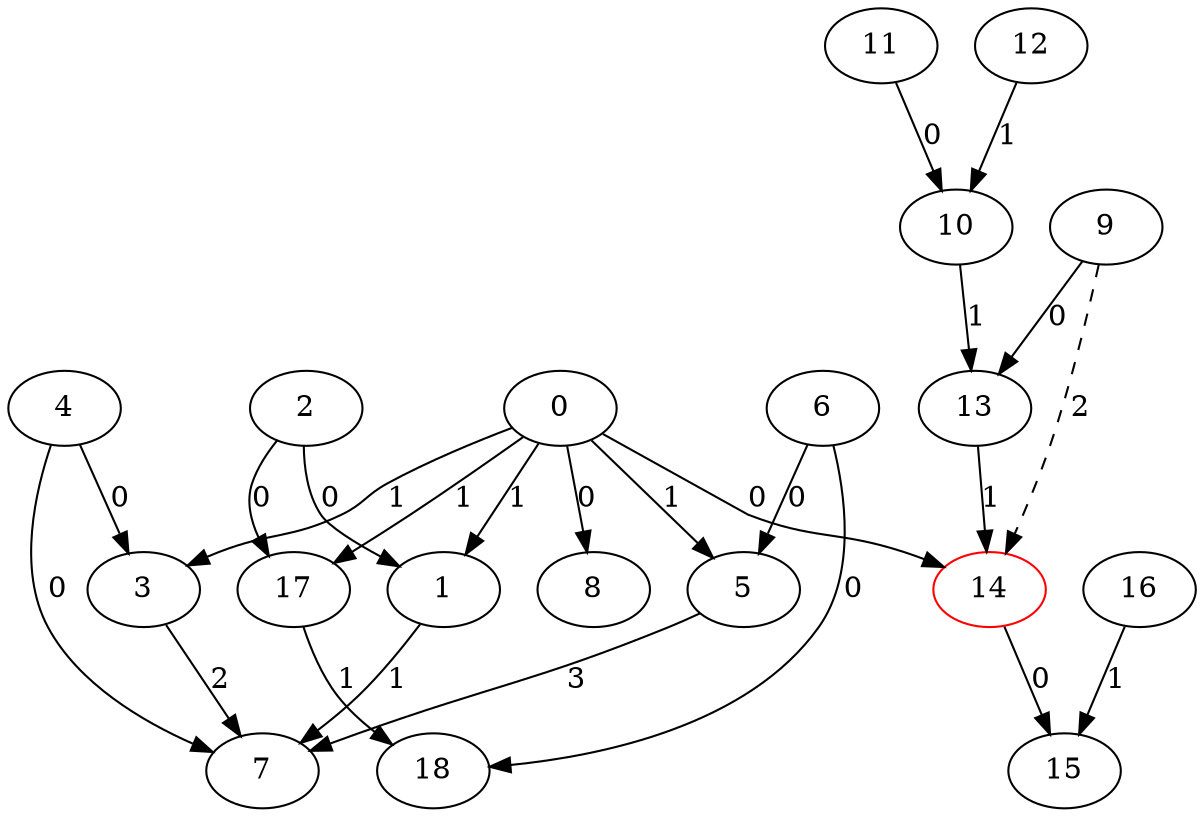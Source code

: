 digraph G {
0[symid=0,op=NaS,nodeT=sym,cv=0,bw=0,BB=0,SS=0,symidR=0];
1[symid=1,op=_sym_set_parameter_expression,nodeT=sym,cv=0,bw=0,BB=2,SS=0,symidR=0];
2[symid=-1,op=NaS,nodeT=constantInt,cv=0,bw=1,BB=0,SS=0,symidR=0];
3[symid=2,op=_sym_set_parameter_expression,nodeT=sym,cv=0,bw=0,BB=2,SS=0,symidR=0];
4[symid=-1,op=NaS,nodeT=constantInt,cv=1,bw=1,BB=0,SS=0,symidR=0];
5[symid=3,op=_sym_set_parameter_expression,nodeT=sym,cv=0,bw=0,BB=2,SS=0,symidR=0];
6[symid=-1,op=NaS,nodeT=constantInt,cv=2,bw=1,BB=0,SS=0,symidR=0];
7[symid=4,op=_sym_notify_call,nodeT=sym,cv=0,bw=0,BB=2,SS=0,symidR=0];
8[symid=5,op=_sym_set_return_expression,nodeT=sym,cv=0,bw=0,BB=2,SS=0,symidR=0];
9[symid=6,op=_sym_get_return_expression,nodeT=sym,cv=0,bw=0,BB=2,SS=0,symidR=0];
10[symid=11,op=_sym_build_integer,nodeT=sym,cv=0,bw=0,BB=2,SS=0,symidR=0];
11[symid=-1,op=NaS,nodeT=constantInt,cv=0,bw=4,BB=0,SS=0,symidR=0];
12[symid=-1,op=NaS,nodeT=constantInt,cv=4,bw=1,BB=0,SS=0,symidR=0];
13[symid=7,op=_sym_build_not_equal,nodeT=sym,cv=0,bw=0,BB=2,SS=0,symidR=0];
14[symid=12,op=NaS,nodeT=falseRootPhi,cv=0,bw=0,BB=2,SS=0,symidR=0,color=red];
15[symid=8,op=_sym_build_path_constraint,nodeT=sym,cv=0,bw=0,BB=2,SS=0,symidR=0];
16[symid=-1,op=NaS,nodeT=runtimeInt,cv=0,bw=1,BB=2,SS=0,symidR=0];
17[symid=9,op=_sym_set_parameter_expression,nodeT=sym,cv=0,bw=0,BB=3,SS=0,symidR=0];
18[symid=10,op=_sym_notify_call,nodeT=sym,cv=0,bw=0,BB=3,SS=0,symidR=0];
2->1 [label=0,bb=0];
0->1 [label=1,bb=0];
4->3 [label=0,bb=0];
0->3 [label=1,bb=0];
6->5 [label=0,bb=0];
0->5 [label=1,bb=0];
4->7 [label=0,bb=0];
1->7 [label=1,bb=0];
3->7 [label=2,bb=0];
5->7 [label=3,bb=0];
0->8 [label=0,bb=0];
11->10 [label=0,bb=0];
12->10 [label=1,bb=0];
9->13 [label=0,bb=0];
10->13 [label=1,bb=0];
14->15 [label=0,bb=0];
16->15 [label=1,bb=0];
2->17 [label=0,bb=0];
0->17 [label=1,bb=0];
6->18 [label=0,bb=0];
17->18 [label=1,bb=0];
9->14 [label=2,style=dashed,bb=0];
0->14 [label=0,bb=2];
13->14 [label=1,bb=2];
}
